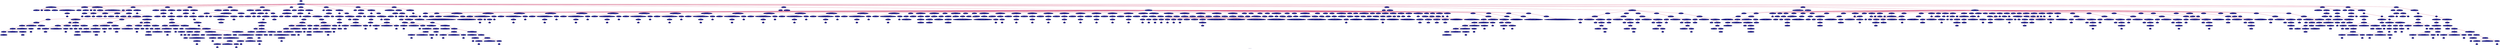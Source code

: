 
	digraph {

		graph[color = "lightcyan:mistyrose", fontcolor = "darkslateblue", fontname = serif, style = filled, label = "Catedraticos"];
		node[shape = egg, style = filled, color = "gray9", fillcolor = navyblue, fontcolor = white, peripheries = 2];
		edge[color = "deeppink:gray38:firebrick1"];

		n0[label="RAIZ"];
		n1[label="INSTRUCCIONES"];
		n0->n1;
		n2[label="DECLARACION ARREGLO"];
		n1->n2;
		n3[label="TIPO.ENTERO"];
		n2->n3;
		n4[label="1"];
		n2->n4;
		n5[label="vectornumeros"];
		n2->n5;
		n6[label="TIPO.ENTERO"];
		n2->n6;
		n7[label="EXPRESIONES DE LAS DIMENSIONES"];
		n2->n7;
		n8[label="PRIMITIVO"];
		n7->n8;
		n9[label="15"];
		n8->n9;
		n10[label="DECLARACION"];
		n1->n10;
		n11[label="indicefrase"];
		n10->n11;
		n12[label="DECLARACION ARREGLO"];
		n1->n12;
		n13[label="TIPO.CADENA"];
		n12->n13;
		n14[label="1"];
		n12->n14;
		n15[label="frase"];
		n12->n15;
		n16[label="TIPO.CADENA"];
		n12->n16;
		n17[label="EXPRESIONES DE LAS DIMENSIONES"];
		n12->n17;
		n18[label="PRIMITIVO"];
		n17->n18;
		n19[label="25"];
		n18->n19;
		n20[label="FUNCION"];
		n1->n20;
		n21[label="hanoi"];
		n20->n21;
		n22[label="PARAMETROS"];
		n20->n22;
		n23[label="PARAMETRO"];
		n22->n23;
		n24[label="TIPO.ENTERO"];
		n23->n24;
		n25[label="discos"];
		n23->n25;
		n26[label="PARAMETRO"];
		n22->n26;
		n27[label="TIPO.ENTERO"];
		n26->n27;
		n28[label="origen"];
		n26->n28;
		n29[label="PARAMETRO"];
		n22->n29;
		n30[label="TIPO.ENTERO"];
		n29->n30;
		n31[label="auxiliar"];
		n29->n31;
		n32[label="PARAMETRO"];
		n22->n32;
		n33[label="TIPO.ENTERO"];
		n32->n33;
		n34[label="destino"];
		n32->n34;
		n35[label="INSTRUCCIONES"];
		n20->n35;
		n36[label="IF"];
		n35->n36;
		n37[label="INSTRUCCIONES IF"];
		n36->n37;
		n38[label="IMPRIMIR"];
		n37->n38;
		n39[label="ARITMETICA"];
		n38->n39;
		n40[label="ARITMETICA"];
		n39->n40;
		n41[label="ARITMETICA"];
		n40->n41;
		n42[label="PRIMITIVO"];
		n41->n42;
		n43[label="mover disco de "];
		n42->n43;
		n44[label="OperadorAritmetico.MAS"];
		n41->n44;
		n45[label="IDENTIFICADOR"];
		n41->n45;
		n46[label="origen"];
		n45->n46;
		n47[label="OperadorAritmetico.MAS"];
		n40->n47;
		n48[label="PRIMITIVO"];
		n40->n48;
		n49[label=" a "];
		n48->n49;
		n50[label="OperadorAritmetico.MAS"];
		n39->n50;
		n51[label="IDENTIFICADOR"];
		n39->n51;
		n52[label="destino"];
		n51->n52;
		n53[label="INSTRUCCIONES ELSE"];
		n36->n53;
		n54[label="LLAMADA A FUNCION"];
		n53->n54;
		n55[label="hanoi"];
		n54->n55;
		n56[label="PARAMETROS"];
		n54->n56;
		n57[label="ARITMETICA"];
		n56->n57;
		n58[label="IDENTIFICADOR"];
		n57->n58;
		n59[label="discos"];
		n58->n59;
		n60[label="OperadorAritmetico.MENOS"];
		n57->n60;
		n61[label="PRIMITIVO"];
		n57->n61;
		n62[label="1"];
		n61->n62;
		n63[label="IDENTIFICADOR"];
		n56->n63;
		n64[label="origen"];
		n63->n64;
		n65[label="IDENTIFICADOR"];
		n56->n65;
		n66[label="destino"];
		n65->n66;
		n67[label="IDENTIFICADOR"];
		n56->n67;
		n68[label="auxiliar"];
		n67->n68;
		n69[label="IMPRIMIR"];
		n53->n69;
		n70[label="ARITMETICA"];
		n69->n70;
		n71[label="ARITMETICA"];
		n70->n71;
		n72[label="ARITMETICA"];
		n71->n72;
		n73[label="PRIMITIVO"];
		n72->n73;
		n74[label="mover disco de "];
		n73->n74;
		n75[label="OperadorAritmetico.MAS"];
		n72->n75;
		n76[label="IDENTIFICADOR"];
		n72->n76;
		n77[label="origen"];
		n76->n77;
		n78[label="OperadorAritmetico.MAS"];
		n71->n78;
		n79[label="PRIMITIVO"];
		n71->n79;
		n80[label=" a "];
		n79->n80;
		n81[label="OperadorAritmetico.MAS"];
		n70->n81;
		n82[label="IDENTIFICADOR"];
		n70->n82;
		n83[label="destino"];
		n82->n83;
		n84[label="LLAMADA A FUNCION"];
		n53->n84;
		n85[label="hanoi"];
		n84->n85;
		n86[label="PARAMETROS"];
		n84->n86;
		n87[label="ARITMETICA"];
		n86->n87;
		n88[label="IDENTIFICADOR"];
		n87->n88;
		n89[label="discos"];
		n88->n89;
		n90[label="OperadorAritmetico.MENOS"];
		n87->n90;
		n91[label="PRIMITIVO"];
		n87->n91;
		n92[label="1"];
		n91->n92;
		n93[label="IDENTIFICADOR"];
		n86->n93;
		n94[label="auxiliar"];
		n93->n94;
		n95[label="IDENTIFICADOR"];
		n86->n95;
		n96[label="origen"];
		n95->n96;
		n97[label="IDENTIFICADOR"];
		n86->n97;
		n98[label="destino"];
		n97->n98;
		n99[label="FUNCION"];
		n1->n99;
		n100[label="imprimirvector"];
		n99->n100;
		n101[label="PARAMETROS"];
		n99->n101;
		n102[label="PARAMETRO"];
		n101->n102;
		n103[label="TIPO.ENTERO"];
		n102->n103;
		n104[label="mivector"];
		n102->n104;
		n105[label="INSTRUCCIONES"];
		n99->n105;
		n106[label="FOR"];
		n105->n106;
		n107[label="INSTRUCCIONES"];
		n106->n107;
		n108[label="IMPRIMIR"];
		n107->n108;
		n109[label="ARITMETICA"];
		n108->n109;
		n110[label="ARITMETICA"];
		n109->n110;
		n111[label="ARITMETICA"];
		n110->n111;
		n112[label="PRIMITIVO"];
		n111->n112;
		n113[label="vectornumeros["];
		n112->n113;
		n114[label="OperadorAritmetico.MAS"];
		n111->n114;
		n115[label="IDENTIFICADOR"];
		n111->n115;
		n116[label="i"];
		n115->n116;
		n117[label="OperadorAritmetico.MAS"];
		n110->n117;
		n118[label="PRIMITIVO"];
		n110->n118;
		n119[label="] = "];
		n118->n119;
		n120[label="OperadorAritmetico.MAS"];
		n109->n120;
		n121[label="ACCESO ARREGLO"];
		n109->n121;
		n122[label="mivector"];
		n121->n122;
		n123[label="EXPRESIONES DE LAS DIMENSIONES"];
		n121->n123;
		n124[label="IDENTIFICADOR"];
		n123->n124;
		n125[label="i"];
		n124->n125;
		n126[label="FUNCION"];
		n1->n126;
		n127[label="bubblesort"];
		n126->n127;
		n128[label="PARAMETROS"];
		n126->n128;
		n129[label="PARAMETRO"];
		n128->n129;
		n130[label="TIPO.ENTERO"];
		n129->n130;
		n131[label="mivector"];
		n129->n131;
		n132[label="INSTRUCCIONES"];
		n126->n132;
		n133[label="FOR"];
		n132->n133;
		n134[label="INSTRUCCIONES"];
		n133->n134;
		n135[label="FOR"];
		n134->n135;
		n136[label="INSTRUCCIONES"];
		n135->n136;
		n137[label="IF"];
		n136->n137;
		n138[label="INSTRUCCIONES IF"];
		n137->n138;
		n139[label="DECLARACION"];
		n138->n139;
		n140[label="temp"];
		n139->n140;
		n141[label="ASIGNACION"];
		n138->n141;
		n142[label="temp"];
		n141->n142;
		n143[label="ACCESO ARREGLO"];
		n141->n143;
		n144[label="mivector"];
		n143->n144;
		n145[label="EXPRESIONES DE LAS DIMENSIONES"];
		n143->n145;
		n146[label="IDENTIFICADOR"];
		n145->n146;
		n147[label="j"];
		n146->n147;
		n148[label="MODIFICACION ARREGLO"];
		n138->n148;
		n149[label="mivector"];
		n148->n149;
		n150[label="EXPRESIONES DE LAS DIMENSIONES"];
		n148->n150;
		n151[label="IDENTIFICADOR"];
		n150->n151;
		n152[label="j"];
		n151->n152;
		n153[label="ACCESO ARREGLO"];
		n148->n153;
		n154[label="mivector"];
		n153->n154;
		n155[label="EXPRESIONES DE LAS DIMENSIONES"];
		n153->n155;
		n156[label="ARITMETICA"];
		n155->n156;
		n157[label="IDENTIFICADOR"];
		n156->n157;
		n158[label="j"];
		n157->n158;
		n159[label="OperadorAritmetico.MAS"];
		n156->n159;
		n160[label="PRIMITIVO"];
		n156->n160;
		n161[label="1"];
		n160->n161;
		n162[label="MODIFICACION ARREGLO"];
		n138->n162;
		n163[label="mivector"];
		n162->n163;
		n164[label="EXPRESIONES DE LAS DIMENSIONES"];
		n162->n164;
		n165[label="ARITMETICA"];
		n164->n165;
		n166[label="IDENTIFICADOR"];
		n165->n166;
		n167[label="j"];
		n166->n167;
		n168[label="OperadorAritmetico.MAS"];
		n165->n168;
		n169[label="PRIMITIVO"];
		n165->n169;
		n170[label="1"];
		n169->n170;
		n171[label="IDENTIFICADOR"];
		n162->n171;
		n172[label="temp"];
		n171->n172;
		n173[label="FUNCION"];
		n1->n173;
		n174[label="agregarvalorlista"];
		n173->n174;
		n175[label="PARAMETROS"];
		n173->n175;
		n176[label="PARAMETRO"];
		n175->n176;
		n177[label="TIPO.CADENA"];
		n176->n177;
		n178[label="letra"];
		n176->n178;
		n179[label="INSTRUCCIONES"];
		n173->n179;
		n180[label="MODIFICACION ARREGLO"];
		n179->n180;
		n181[label="frase"];
		n180->n181;
		n182[label="EXPRESIONES DE LAS DIMENSIONES"];
		n180->n182;
		n183[label="IDENTIFICADOR"];
		n182->n183;
		n184[label="indicefrase"];
		n183->n184;
		n185[label="IDENTIFICADOR"];
		n180->n185;
		n186[label="letra"];
		n185->n186;
		n187[label="DECREMENTO"];
		n179->n187;
		n188[label="indicefrase"];
		n187->n188;
		n189[label="FUNCION"];
		n1->n189;
		n190[label="mensajevolteado"];
		n189->n190;
		n191[label="PARAMETROS"];
		n189->n191;
		n192[label="PARAMETRO"];
		n191->n192;
		n193[label="TIPO.CADENA"];
		n192->n193;
		n194[label="milista"];
		n192->n194;
		n195[label="INSTRUCCIONES"];
		n189->n195;
		n196[label="DECLARACION"];
		n195->n196;
		n197[label="mensaje"];
		n196->n197;
		n198[label="FOR"];
		n195->n198;
		n199[label="INSTRUCCIONES"];
		n198->n199;
		n200[label="IF"];
		n199->n200;
		n201[label="INSTRUCCIONES IF"];
		n200->n201;
		n202[label="ASIGNACION"];
		n201->n202;
		n203[label="mensaje"];
		n202->n203;
		n204[label="ARITMETICA"];
		n202->n204;
		n205[label="IDENTIFICADOR"];
		n204->n205;
		n206[label="mensaje"];
		n205->n206;
		n207[label="OperadorAritmetico.MAS"];
		n204->n207;
		n208[label="ACCESO ARREGLO"];
		n204->n208;
		n209[label="milista"];
		n208->n209;
		n210[label="EXPRESIONES DE LAS DIMENSIONES"];
		n208->n210;
		n211[label="IDENTIFICADOR"];
		n210->n211;
		n212[label="i"];
		n211->n212;
		n213[label="RETURN"];
		n195->n213;
		n214[label="IDENTIFICADOR"];
		n213->n214;
		n215[label="mensaje"];
		n214->n215;
		n216[label="MAIN"];
		n1->n216;
		n217[label="INSTRUCCIONES"];
		n216->n217;
		n218[label="LLAMADA A FUNCION"];
		n217->n218;
		n219[label="archivo3"];
		n218->n219;
		n220[label="PARAMETROS"];
		n218->n220;
		n221[label="FUNCION"];
		n1->n221;
		n222[label="paroimpar"];
		n221->n222;
		n223[label="PARAMETROS"];
		n221->n223;
		n224[label="PARAMETRO"];
		n223->n224;
		n225[label="TIPO.ENTERO"];
		n224->n225;
		n226[label="a"];
		n224->n226;
		n227[label="INSTRUCCIONES"];
		n221->n227;
		n228[label="IF"];
		n227->n228;
		n229[label="INSTRUCCIONES IF"];
		n228->n229;
		n230[label="IMPRIMIR"];
		n229->n230;
		n231[label="ARITMETICA"];
		n230->n231;
		n232[label="ARITMETICA"];
		n231->n232;
		n233[label="ARITMETICA"];
		n232->n233;
		n234[label="PRIMITIVO"];
		n233->n234;
		n235[label="el numero '"];
		n234->n235;
		n236[label="OperadorAritmetico.MAS"];
		n233->n236;
		n237[label="IDENTIFICADOR"];
		n233->n237;
		n238[label="a"];
		n237->n238;
		n239[label="OperadorAritmetico.MAS"];
		n232->n239;
		n240[label="PRIMITIVO"];
		n232->n240;
		n241[label="'"];
		n240->n241;
		n242[label="OperadorAritmetico.MAS"];
		n231->n242;
		n243[label="PRIMITIVO"];
		n231->n243;
		n244[label=" es par"];
		n243->n244;
		n245[label="INSTRUCCIONES ELSE"];
		n228->n245;
		n246[label="IMPRIMIR"];
		n245->n246;
		n247[label="ARITMETICA"];
		n246->n247;
		n248[label="ARITMETICA"];
		n247->n248;
		n249[label="ARITMETICA"];
		n248->n249;
		n250[label="PRIMITIVO"];
		n249->n250;
		n251[label="el numero '"];
		n250->n251;
		n252[label="OperadorAritmetico.MAS"];
		n249->n252;
		n253[label="IDENTIFICADOR"];
		n249->n253;
		n254[label="a"];
		n253->n254;
		n255[label="OperadorAritmetico.MAS"];
		n248->n255;
		n256[label="PRIMITIVO"];
		n248->n256;
		n257[label="'"];
		n256->n257;
		n258[label="OperadorAritmetico.MAS"];
		n247->n258;
		n259[label="PRIMITIVO"];
		n247->n259;
		n260[label=" es impar"];
		n259->n260;
		n261[label="FUNCION"];
		n1->n261;
		n262[label="par"];
		n261->n262;
		n263[label="PARAMETROS"];
		n261->n263;
		n264[label="PARAMETRO"];
		n263->n264;
		n265[label="TIPO.ENTERO"];
		n264->n265;
		n266[label="nump"];
		n264->n266;
		n267[label="INSTRUCCIONES"];
		n261->n267;
		n268[label="IF"];
		n267->n268;
		n269[label="INSTRUCCIONES IF"];
		n268->n269;
		n270[label="RETURN"];
		n269->n270;
		n271[label="PRIMITIVO"];
		n270->n271;
		n272[label="1"];
		n271->n272;
		n273[label="RETURN"];
		n267->n273;
		n274[label="LLAMADA A FUNCION"];
		n273->n274;
		n275[label="impar"];
		n274->n275;
		n276[label="PARAMETROS"];
		n274->n276;
		n277[label="ARITMETICA"];
		n276->n277;
		n278[label="IDENTIFICADOR"];
		n277->n278;
		n279[label="nump"];
		n278->n279;
		n280[label="OperadorAritmetico.MENOS"];
		n277->n280;
		n281[label="PRIMITIVO"];
		n277->n281;
		n282[label="1"];
		n281->n282;
		n283[label="FUNCION"];
		n1->n283;
		n284[label="impar"];
		n283->n284;
		n285[label="PARAMETROS"];
		n283->n285;
		n286[label="PARAMETRO"];
		n285->n286;
		n287[label="TIPO.ENTERO"];
		n286->n287;
		n288[label="numi"];
		n286->n288;
		n289[label="INSTRUCCIONES"];
		n283->n289;
		n290[label="IF"];
		n289->n290;
		n291[label="INSTRUCCIONES IF"];
		n290->n291;
		n292[label="RETURN"];
		n291->n292;
		n293[label="PRIMITIVO"];
		n292->n293;
		n294[label="0"];
		n293->n294;
		n295[label="RETURN"];
		n289->n295;
		n296[label="LLAMADA A FUNCION"];
		n295->n296;
		n297[label="par"];
		n296->n297;
		n298[label="PARAMETROS"];
		n296->n298;
		n299[label="ARITMETICA"];
		n298->n299;
		n300[label="IDENTIFICADOR"];
		n299->n300;
		n301[label="numi"];
		n300->n301;
		n302[label="OperadorAritmetico.MENOS"];
		n299->n302;
		n303[label="PRIMITIVO"];
		n299->n303;
		n304[label="1"];
		n303->n304;
		n305[label="FUNCION"];
		n1->n305;
		n306[label="ackermanpuntosmenos"];
		n305->n306;
		n307[label="PARAMETROS"];
		n305->n307;
		n308[label="PARAMETRO"];
		n307->n308;
		n309[label="TIPO.ENTERO"];
		n308->n309;
		n310[label="m"];
		n308->n310;
		n311[label="PARAMETRO"];
		n307->n311;
		n312[label="TIPO.ENTERO"];
		n311->n312;
		n313[label="n"];
		n311->n313;
		n314[label="INSTRUCCIONES"];
		n305->n314;
		n315[label="IF"];
		n314->n315;
		n316[label="INSTRUCCIONES IF"];
		n315->n316;
		n317[label="RETURN"];
		n316->n317;
		n318[label="ARITMETICA"];
		n317->n318;
		n319[label="IDENTIFICADOR"];
		n318->n319;
		n320[label="n"];
		n319->n320;
		n321[label="OperadorAritmetico.MAS"];
		n318->n321;
		n322[label="PRIMITIVO"];
		n318->n322;
		n323[label="1"];
		n322->n323;
		n324[label="IF"];
		n315->n324;
		n325[label="INSTRUCCIONES IF"];
		n324->n325;
		n326[label="RETURN"];
		n325->n326;
		n327[label="LLAMADA A FUNCION"];
		n326->n327;
		n328[label="ackermanpuntosmenos"];
		n327->n328;
		n329[label="PARAMETROS"];
		n327->n329;
		n330[label="ARITMETICA"];
		n329->n330;
		n331[label="IDENTIFICADOR"];
		n330->n331;
		n332[label="m"];
		n331->n332;
		n333[label="OperadorAritmetico.MENOS"];
		n330->n333;
		n334[label="PRIMITIVO"];
		n330->n334;
		n335[label="1"];
		n334->n335;
		n336[label="PRIMITIVO"];
		n329->n336;
		n337[label="1"];
		n336->n337;
		n338[label="INSTRUCCIONES ELSE"];
		n324->n338;
		n339[label="RETURN"];
		n338->n339;
		n340[label="LLAMADA A FUNCION"];
		n339->n340;
		n341[label="ackermanpuntosmenos"];
		n340->n341;
		n342[label="PARAMETROS"];
		n340->n342;
		n343[label="ARITMETICA"];
		n342->n343;
		n344[label="IDENTIFICADOR"];
		n343->n344;
		n345[label="m"];
		n344->n345;
		n346[label="OperadorAritmetico.MENOS"];
		n343->n346;
		n347[label="PRIMITIVO"];
		n343->n347;
		n348[label="1"];
		n347->n348;
		n349[label="LLAMADA A FUNCION"];
		n342->n349;
		n350[label="ackermanpuntosmenos"];
		n349->n350;
		n351[label="PARAMETROS"];
		n349->n351;
		n352[label="IDENTIFICADOR"];
		n351->n352;
		n353[label="m"];
		n352->n353;
		n354[label="ARITMETICA"];
		n351->n354;
		n355[label="IDENTIFICADOR"];
		n354->n355;
		n356[label="n"];
		n355->n356;
		n357[label="OperadorAritmetico.MENOS"];
		n354->n357;
		n358[label="PRIMITIVO"];
		n354->n358;
		n359[label="1"];
		n358->n359;
		n360[label="FUNCION"];
		n1->n360;
		n361[label="archivo3"];
		n360->n361;
		n362[label="PARAMETROS"];
		n360->n362;
		n363[label="INSTRUCCIONES"];
		n360->n363;
		n364[label="IMPRIMIR"];
		n363->n364;
		n365[label="PRIMITIVO"];
		n364->n365;
		n366[label="====================archivo 3===================="];
		n365->n366;
		n367[label="IMPRIMIR"];
		n363->n367;
		n368[label="PRIMITIVO"];
		n367->n368;
		n369[label="**************seccion de vectores****************"];
		n368->n369;
		n370[label="MODIFICACION ARREGLO"];
		n363->n370;
		n371[label="vectornumeros"];
		n370->n371;
		n372[label="EXPRESIONES DE LAS DIMENSIONES"];
		n370->n372;
		n373[label="PRIMITIVO"];
		n372->n373;
		n374[label="0"];
		n373->n374;
		n375[label="PRIMITIVO"];
		n370->n375;
		n376[label="200"];
		n375->n376;
		n377[label="MODIFICACION ARREGLO"];
		n363->n377;
		n378[label="vectornumeros"];
		n377->n378;
		n379[label="EXPRESIONES DE LAS DIMENSIONES"];
		n377->n379;
		n380[label="PRIMITIVO"];
		n379->n380;
		n381[label="1"];
		n380->n381;
		n382[label="PRIMITIVO"];
		n377->n382;
		n383[label="26"];
		n382->n383;
		n384[label="MODIFICACION ARREGLO"];
		n363->n384;
		n385[label="vectornumeros"];
		n384->n385;
		n386[label="EXPRESIONES DE LAS DIMENSIONES"];
		n384->n386;
		n387[label="PRIMITIVO"];
		n386->n387;
		n388[label="2"];
		n387->n388;
		n389[label="PRIMITIVO"];
		n384->n389;
		n390[label="1"];
		n389->n390;
		n391[label="MODIFICACION ARREGLO"];
		n363->n391;
		n392[label="vectornumeros"];
		n391->n392;
		n393[label="EXPRESIONES DE LAS DIMENSIONES"];
		n391->n393;
		n394[label="PRIMITIVO"];
		n393->n394;
		n395[label="3"];
		n394->n395;
		n396[label="PRIMITIVO"];
		n391->n396;
		n397[label="15"];
		n396->n397;
		n398[label="MODIFICACION ARREGLO"];
		n363->n398;
		n399[label="vectornumeros"];
		n398->n399;
		n400[label="EXPRESIONES DE LAS DIMENSIONES"];
		n398->n400;
		n401[label="PRIMITIVO"];
		n400->n401;
		n402[label="4"];
		n401->n402;
		n403[label="PRIMITIVO"];
		n398->n403;
		n404[label="167"];
		n403->n404;
		n405[label="MODIFICACION ARREGLO"];
		n363->n405;
		n406[label="vectornumeros"];
		n405->n406;
		n407[label="EXPRESIONES DE LAS DIMENSIONES"];
		n405->n407;
		n408[label="PRIMITIVO"];
		n407->n408;
		n409[label="5"];
		n408->n409;
		n410[label="PRIMITIVO"];
		n405->n410;
		n411[label="0"];
		n410->n411;
		n412[label="MODIFICACION ARREGLO"];
		n363->n412;
		n413[label="vectornumeros"];
		n412->n413;
		n414[label="EXPRESIONES DE LAS DIMENSIONES"];
		n412->n414;
		n415[label="PRIMITIVO"];
		n414->n415;
		n416[label="6"];
		n415->n416;
		n417[label="PRIMITIVO"];
		n412->n417;
		n418[label="76"];
		n417->n418;
		n419[label="MODIFICACION ARREGLO"];
		n363->n419;
		n420[label="vectornumeros"];
		n419->n420;
		n421[label="EXPRESIONES DE LAS DIMENSIONES"];
		n419->n421;
		n422[label="PRIMITIVO"];
		n421->n422;
		n423[label="7"];
		n422->n423;
		n424[label="PRIMITIVO"];
		n419->n424;
		n425[label="94"];
		n424->n425;
		n426[label="MODIFICACION ARREGLO"];
		n363->n426;
		n427[label="vectornumeros"];
		n426->n427;
		n428[label="EXPRESIONES DE LAS DIMENSIONES"];
		n426->n428;
		n429[label="PRIMITIVO"];
		n428->n429;
		n430[label="8"];
		n429->n430;
		n431[label="PRIMITIVO"];
		n426->n431;
		n432[label="25"];
		n431->n432;
		n433[label="MODIFICACION ARREGLO"];
		n363->n433;
		n434[label="vectornumeros"];
		n433->n434;
		n435[label="EXPRESIONES DE LAS DIMENSIONES"];
		n433->n435;
		n436[label="PRIMITIVO"];
		n435->n436;
		n437[label="9"];
		n436->n437;
		n438[label="PRIMITIVO"];
		n433->n438;
		n439[label="44"];
		n438->n439;
		n440[label="MODIFICACION ARREGLO"];
		n363->n440;
		n441[label="vectornumeros"];
		n440->n441;
		n442[label="EXPRESIONES DE LAS DIMENSIONES"];
		n440->n442;
		n443[label="PRIMITIVO"];
		n442->n443;
		n444[label="10"];
		n443->n444;
		n445[label="PRIMITIVO"];
		n440->n445;
		n446[label="5"];
		n445->n446;
		n447[label="MODIFICACION ARREGLO"];
		n363->n447;
		n448[label="vectornumeros"];
		n447->n448;
		n449[label="EXPRESIONES DE LAS DIMENSIONES"];
		n447->n449;
		n450[label="PRIMITIVO"];
		n449->n450;
		n451[label="11"];
		n450->n451;
		n452[label="PRIMITIVO"];
		n447->n452;
		n453[label="59"];
		n452->n453;
		n454[label="MODIFICACION ARREGLO"];
		n363->n454;
		n455[label="vectornumeros"];
		n454->n455;
		n456[label="EXPRESIONES DE LAS DIMENSIONES"];
		n454->n456;
		n457[label="PRIMITIVO"];
		n456->n457;
		n458[label="12"];
		n457->n458;
		n459[label="PRIMITIVO"];
		n454->n459;
		n460[label="95"];
		n459->n460;
		n461[label="MODIFICACION ARREGLO"];
		n363->n461;
		n462[label="vectornumeros"];
		n461->n462;
		n463[label="EXPRESIONES DE LAS DIMENSIONES"];
		n461->n463;
		n464[label="PRIMITIVO"];
		n463->n464;
		n465[label="13"];
		n464->n465;
		n466[label="PRIMITIVO"];
		n461->n466;
		n467[label="10"];
		n466->n467;
		n468[label="MODIFICACION ARREGLO"];
		n363->n468;
		n469[label="vectornumeros"];
		n468->n469;
		n470[label="EXPRESIONES DE LAS DIMENSIONES"];
		n468->n470;
		n471[label="PRIMITIVO"];
		n470->n471;
		n472[label="14"];
		n471->n472;
		n473[label="PRIMITIVO"];
		n468->n473;
		n474[label="23"];
		n473->n474;
		n475[label="IMPRIMIR"];
		n363->n475;
		n476[label="PRIMITIVO"];
		n475->n476;
		n477[label="---vector desordenado---"];
		n476->n477;
		n478[label="LLAMADA A FUNCION"];
		n363->n478;
		n479[label="imprimirvector"];
		n478->n479;
		n480[label="PARAMETROS"];
		n478->n480;
		n481[label="IDENTIFICADOR"];
		n480->n481;
		n482[label="vectornumeros"];
		n481->n482;
		n483[label="LLAMADA A FUNCION"];
		n363->n483;
		n484[label="bubblesort"];
		n483->n484;
		n485[label="PARAMETROS"];
		n483->n485;
		n486[label="IDENTIFICADOR"];
		n485->n486;
		n487[label="vectornumeros"];
		n486->n487;
		n488[label="IMPRIMIR"];
		n363->n488;
		n489[label="PRIMITIVO"];
		n488->n489;
		n490[label="-----vector ordenado----"];
		n489->n490;
		n491[label="LLAMADA A FUNCION"];
		n363->n491;
		n492[label="imprimirvector"];
		n491->n492;
		n493[label="PARAMETROS"];
		n491->n493;
		n494[label="IDENTIFICADOR"];
		n493->n494;
		n495[label="vectornumeros"];
		n494->n495;
		n496[label="IMPRIMIR"];
		n363->n496;
		n497[label="PRIMITIVO"];
		n496->n497;
		n498[label="************fin de seccion vectores***************"];
		n497->n498;
		n499[label="IMPRIMIR"];
		n363->n499;
		n500[label="PRIMITIVO"];
		n499->n500;
		n501[label="****************seccion de listas****************"];
		n500->n501;
		n502[label="LLAMADA A FUNCION"];
		n363->n502;
		n503[label="agregarvalorlista"];
		n502->n503;
		n504[label="PARAMETROS"];
		n502->n504;
		n505[label="PRIMITIVO"];
		n504->n505;
		n506[label=")"];
		n505->n506;
		n507[label="LLAMADA A FUNCION"];
		n363->n507;
		n508[label="agregarvalorlista"];
		n507->n508;
		n509[label="PARAMETROS"];
		n507->n509;
		n510[label="PRIMITIVO"];
		n509->n510;
		n511[label=":"];
		n510->n511;
		n512[label="LLAMADA A FUNCION"];
		n363->n512;
		n513[label="agregarvalorlista"];
		n512->n513;
		n514[label="PARAMETROS"];
		n512->n514;
		n515[label="PRIMITIVO"];
		n514->n515;
		n516[label=" "];
		n515->n516;
		n517[label="LLAMADA A FUNCION"];
		n363->n517;
		n518[label="agregarvalorlista"];
		n517->n518;
		n519[label="PARAMETROS"];
		n517->n519;
		n520[label="PRIMITIVO"];
		n519->n520;
		n521[label="1"];
		n520->n521;
		n522[label="LLAMADA A FUNCION"];
		n363->n522;
		n523[label="agregarvalorlista"];
		n522->n523;
		n524[label="PARAMETROS"];
		n522->n524;
		n525[label="PRIMITIVO"];
		n524->n525;
		n526[label="i"];
		n525->n526;
		n527[label="LLAMADA A FUNCION"];
		n363->n527;
		n528[label="agregarvalorlista"];
		n527->n528;
		n529[label="PARAMETROS"];
		n527->n529;
		n530[label="PRIMITIVO"];
		n529->n530;
		n531[label="p"];
		n530->n531;
		n532[label="LLAMADA A FUNCION"];
		n363->n532;
		n533[label="agregarvalorlista"];
		n532->n533;
		n534[label="PARAMETROS"];
		n532->n534;
		n535[label="PRIMITIVO"];
		n534->n535;
		n536[label="m"];
		n535->n536;
		n537[label="LLAMADA A FUNCION"];
		n363->n537;
		n538[label="agregarvalorlista"];
		n537->n538;
		n539[label="PARAMETROS"];
		n537->n539;
		n540[label="PRIMITIVO"];
		n539->n540;
		n541[label="o"];
		n540->n541;
		n542[label="LLAMADA A FUNCION"];
		n363->n542;
		n543[label="agregarvalorlista"];
		n542->n543;
		n544[label="PARAMETROS"];
		n542->n544;
		n545[label="PRIMITIVO"];
		n544->n545;
		n546[label="c"];
		n545->n546;
		n547[label="LLAMADA A FUNCION"];
		n363->n547;
		n548[label="agregarvalorlista"];
		n547->n548;
		n549[label="PARAMETROS"];
		n547->n549;
		n550[label="PRIMITIVO"];
		n549->n550;
		n551[label=" "];
		n550->n551;
		n552[label="LLAMADA A FUNCION"];
		n363->n552;
		n553[label="agregarvalorlista"];
		n552->n553;
		n554[label="PARAMETROS"];
		n552->n554;
		n555[label="PRIMITIVO"];
		n554->n555;
		n556[label="e"];
		n555->n556;
		n557[label="LLAMADA A FUNCION"];
		n363->n557;
		n558[label="agregarvalorlista"];
		n557->n558;
		n559[label="PARAMETROS"];
		n557->n559;
		n560[label="PRIMITIVO"];
		n559->n560;
		n561[label="l"];
		n560->n561;
		n562[label="LLAMADA A FUNCION"];
		n363->n562;
		n563[label="agregarvalorlista"];
		n562->n563;
		n564[label="PARAMETROS"];
		n562->n564;
		n565[label="PRIMITIVO"];
		n564->n565;
		n566[label="a"];
		n565->n566;
		n567[label="LLAMADA A FUNCION"];
		n363->n567;
		n568[label="agregarvalorlista"];
		n567->n568;
		n569[label="PARAMETROS"];
		n567->n569;
		n570[label="PRIMITIVO"];
		n569->n570;
		n571[label="s"];
		n570->n571;
		n572[label="LLAMADA A FUNCION"];
		n363->n572;
		n573[label="agregarvalorlista"];
		n572->n573;
		n574[label="PARAMETROS"];
		n572->n574;
		n575[label="PRIMITIVO"];
		n574->n575;
		n576[label=" "];
		n575->n576;
		n577[label="LLAMADA A FUNCION"];
		n363->n577;
		n578[label="agregarvalorlista"];
		n577->n578;
		n579[label="PARAMETROS"];
		n577->n579;
		n580[label="PRIMITIVO"];
		n579->n580;
		n581[label="i"];
		n580->n581;
		n582[label="LLAMADA A FUNCION"];
		n363->n582;
		n583[label="agregarvalorlista"];
		n582->n583;
		n584[label="PARAMETROS"];
		n582->n584;
		n585[label="PRIMITIVO"];
		n584->n585;
		n586[label="s"];
		n585->n586;
		n587[label="IMPRIMIR"];
		n363->n587;
		n588[label="PRIMITIVO"];
		n587->n588;
		n589[label="el mensaje es:"];
		n588->n589;
		n590[label="IMPRIMIR"];
		n363->n590;
		n591[label="LLAMADA A FUNCION"];
		n590->n591;
		n592[label="mensajevolteado"];
		n591->n592;
		n593[label="PARAMETROS"];
		n591->n593;
		n594[label="IDENTIFICADOR"];
		n593->n594;
		n595[label="frase"];
		n594->n595;
		n596[label="IMPRIMIR"];
		n363->n596;
		n597[label="PRIMITIVO"];
		n596->n597;
		n598[label="************fin de seccion de listas**************"];
		n597->n598;
		n599[label="IMPRIMIR"];
		n363->n599;
		n600[label="PRIMITIVO"];
		n599->n600;
		n601[label="**************seccion de casteos***************"];
		n600->n601;
		n602[label="LLAMADA A FUNCION"];
		n363->n602;
		n603[label="casteos"];
		n602->n603;
		n604[label="PARAMETROS"];
		n602->n604;
		n605[label="IMPRIMIR"];
		n363->n605;
		n606[label="PRIMITIVO"];
		n605->n606;
		n607[label="************fin de seccion de casteos*************"];
		n606->n607;
		n608[label="IMPRIMIR"];
		n363->n608;
		n609[label="PRIMITIVO"];
		n608->n609;
		n610[label="**************seccion de nativas***************"];
		n609->n610;
		n611[label="LLAMADA A FUNCION"];
		n363->n611;
		n612[label="funcionesespecialesnativas"];
		n611->n612;
		n613[label="PARAMETROS"];
		n611->n613;
		n614[label="IMPRIMIR"];
		n363->n614;
		n615[label="PRIMITIVO"];
		n614->n615;
		n616[label="************fin de seccion de nativas*************"];
		n615->n616;
		n617[label="IMPRIMIR"];
		n363->n617;
		n618[label="PRIMITIVO"];
		n617->n618;
		n619[label="***********seccion de recursividad***************"];
		n618->n619;
		n620[label="IMPRIMIR"];
		n363->n620;
		n621[label="PRIMITIVO"];
		n620->n621;
		n622[label="---------------funcion fibonacci-----------------"];
		n621->n622;
		n623[label="LLAMADA A FUNCION"];
		n363->n623;
		n624[label="imprimir_fibonacci"];
		n623->n624;
		n625[label="PARAMETROS"];
		n623->n625;
		n626[label="PRIMITIVO"];
		n625->n626;
		n627[label="20"];
		n626->n627;
		n628[label="IMPRIMIR"];
		n363->n628;
		n629[label="PRIMITIVO"];
		n628->n629;
		n630[label="-------------------------------------------------"];
		n629->n630;
		n631[label="IMPRIMIR"];
		n363->n631;
		n632[label="PRIMITIVO"];
		n631->n632;
		n633[label="---------------funcion par-impar-----------------"];
		n632->n633;
		n634[label="LLAMADA A FUNCION"];
		n363->n634;
		n635[label="paroimpar"];
		n634->n635;
		n636[label="PARAMETROS"];
		n634->n636;
		n637[label="PRIMITIVO"];
		n636->n637;
		n638[label="71"];
		n637->n638;
		n639[label="IMPRIMIR"];
		n363->n639;
		n640[label="PRIMITIVO"];
		n639->n640;
		n641[label="-------------------------------------------------"];
		n640->n641;
		n642[label="IMPRIMIR"];
		n363->n642;
		n643[label="PRIMITIVO"];
		n642->n643;
		n644[label="----------------torres de hanoi------------------"];
		n643->n644;
		n645[label="DECLARACION"];
		n363->n645;
		n646[label="discos"];
		n645->n646;
		n647[label="DECLARACION"];
		n363->n647;
		n648[label="origen"];
		n647->n648;
		n649[label="DECLARACION"];
		n363->n649;
		n650[label="auxiliar"];
		n649->n650;
		n651[label="DECLARACION"];
		n363->n651;
		n652[label="destino"];
		n651->n652;
		n653[label="LLAMADA A FUNCION"];
		n363->n653;
		n654[label="hanoi"];
		n653->n654;
		n655[label="PARAMETROS"];
		n653->n655;
		n656[label="IDENTIFICADOR"];
		n655->n656;
		n657[label="discos"];
		n656->n657;
		n658[label="IDENTIFICADOR"];
		n655->n658;
		n659[label="origen"];
		n658->n659;
		n660[label="IDENTIFICADOR"];
		n655->n660;
		n661[label="auxiliar"];
		n660->n661;
		n662[label="IDENTIFICADOR"];
		n655->n662;
		n663[label="destino"];
		n662->n663;
		n664[label="IMPRIMIR"];
		n363->n664;
		n665[label="PRIMITIVO"];
		n664->n665;
		n666[label="-------------------------------------------------"];
		n665->n666;
		n667[label="IMPRIMIR"];
		n363->n667;
		n668[label="PRIMITIVO"];
		n667->n668;
		n669[label="---------------funcion ackermann-----------------"];
		n668->n669;
		n670[label="DECLARACION"];
		n363->n670;
		n671[label="m"];
		n670->n671;
		n672[label="DECLARACION"];
		n363->n672;
		n673[label="n"];
		n672->n673;
		n674[label="IMPRIMIR"];
		n363->n674;
		n675[label="ARITMETICA"];
		n674->n675;
		n676[label="ARITMETICA"];
		n675->n676;
		n677[label="ARITMETICA"];
		n676->n677;
		n678[label="ARITMETICA"];
		n677->n678;
		n679[label="ARITMETICA"];
		n678->n679;
		n680[label="PRIMITIVO"];
		n679->n680;
		n681[label="funcion de ackerman ("];
		n680->n681;
		n682[label="OperadorAritmetico.MAS"];
		n679->n682;
		n683[label="IDENTIFICADOR"];
		n679->n683;
		n684[label="m"];
		n683->n684;
		n685[label="OperadorAritmetico.MAS"];
		n678->n685;
		n686[label="PRIMITIVO"];
		n678->n686;
		n687[label=", "];
		n686->n687;
		n688[label="OperadorAritmetico.MAS"];
		n677->n688;
		n689[label="IDENTIFICADOR"];
		n677->n689;
		n690[label="n"];
		n689->n690;
		n691[label="OperadorAritmetico.MAS"];
		n676->n691;
		n692[label="PRIMITIVO"];
		n676->n692;
		n693[label=") = "];
		n692->n693;
		n694[label="OperadorAritmetico.MAS"];
		n675->n694;
		n695[label="LLAMADA A FUNCION"];
		n675->n695;
		n696[label="ackerman"];
		n695->n696;
		n697[label="PARAMETROS"];
		n695->n697;
		n698[label="IDENTIFICADOR"];
		n697->n698;
		n699[label="m"];
		n698->n699;
		n700[label="IDENTIFICADOR"];
		n697->n700;
		n701[label="n"];
		n700->n701;
		n702[label="IMPRIMIR"];
		n363->n702;
		n703[label="PRIMITIVO"];
		n702->n703;
		n704[label="-------------------------------------------------"];
		n703->n704;
		n705[label="IMPRIMIR"];
		n363->n705;
		n706[label="PRIMITIVO"];
		n705->n706;
		n707[label="*************fin de recursividad*****************"];
		n706->n707;
		n708[label="IMPRIMIR"];
		n363->n708;
		n709[label="PRIMITIVO"];
		n708->n709;
		n710[label="================================================="];
		n709->n710;
		n711[label="FUNCION"];
		n1->n711;
		n712[label="casteos"];
		n711->n712;
		n713[label="PARAMETROS"];
		n711->n713;
		n714[label="INSTRUCCIONES"];
		n711->n714;
		n715[label="IMPRIMIR"];
		n714->n715;
		n716[label="ARITMETICA"];
		n715->n716;
		n717[label="PRIMITIVO"];
		n716->n717;
		n718[label="int a "];
		n717->n718;
		n719[label="OperadorAritmetico.MAS"];
		n716->n719;
		n720[label="LLAMADA A FUNCION"];
		n716->n720;
		n721[label="typeof"];
		n720->n721;
		n722[label="PARAMETROS"];
		n720->n722;
		n723[label="CASTEO"];
		n722->n723;
		n724[label="TIPO.DECIMAL"];
		n723->n724;
		n725[label="PRIMITIVO"];
		n723->n725;
		n726[label="1789"];
		n725->n726;
		n727[label="IMPRIMIR"];
		n714->n727;
		n728[label="ARITMETICA"];
		n727->n728;
		n729[label="PRIMITIVO"];
		n728->n729;
		n730[label="double a "];
		n729->n730;
		n731[label="OperadorAritmetico.MAS"];
		n728->n731;
		n732[label="LLAMADA A FUNCION"];
		n728->n732;
		n733[label="typeof"];
		n732->n733;
		n734[label="PARAMETROS"];
		n732->n734;
		n735[label="CASTEO"];
		n734->n735;
		n736[label="TIPO.ENTERO"];
		n735->n736;
		n737[label="PRIMITIVO"];
		n735->n737;
		n738[label="258.2"];
		n737->n738;
		n739[label="IMPRIMIR"];
		n714->n739;
		n740[label="ARITMETICA"];
		n739->n740;
		n741[label="PRIMITIVO"];
		n740->n741;
		n742[label="char  a "];
		n741->n742;
		n743[label="OperadorAritmetico.MAS"];
		n740->n743;
		n744[label="LLAMADA A FUNCION"];
		n740->n744;
		n745[label="typeof"];
		n744->n745;
		n746[label="PARAMETROS"];
		n744->n746;
		n747[label="CASTEO"];
		n746->n747;
		n748[label="TIPO.DECIMAL"];
		n747->n748;
		n749[label="PRIMITIVO"];
		n747->n749;
		n750[label="f"];
		n749->n750;
		n751[label="IMPRIMIR"];
		n714->n751;
		n752[label="ARITMETICA"];
		n751->n752;
		n753[label="PRIMITIVO"];
		n752->n753;
		n754[label="int a "];
		n753->n754;
		n755[label="OperadorAritmetico.MAS"];
		n752->n755;
		n756[label="LLAMADA A FUNCION"];
		n752->n756;
		n757[label="typeof"];
		n756->n757;
		n758[label="PARAMETROS"];
		n756->n758;
		n759[label="CASTEO"];
		n758->n759;
		n760[label="TIPO.CHARACTER"];
		n759->n760;
		n761[label="PRIMITIVO"];
		n759->n761;
		n762[label="98"];
		n761->n762;
		n763[label="IMPRIMIR"];
		n714->n763;
		n764[label="ARITMETICA"];
		n763->n764;
		n765[label="PRIMITIVO"];
		n764->n765;
		n766[label="double a "];
		n765->n766;
		n767[label="OperadorAritmetico.MAS"];
		n764->n767;
		n768[label="LLAMADA A FUNCION"];
		n764->n768;
		n769[label="typeof"];
		n768->n769;
		n770[label="PARAMETROS"];
		n768->n770;
		n771[label="CASTEO"];
		n770->n771;
		n772[label="TIPO.CADENA"];
		n771->n772;
		n773[label="PRIMITIVO"];
		n771->n773;
		n774[label="2589.97"];
		n773->n774;
		n775[label="FUNCION"];
		n1->n775;
		n776[label="funcionesespecialesnativas"];
		n775->n776;
		n777[label="PARAMETROS"];
		n775->n777;
		n778[label="INSTRUCCIONES"];
		n775->n778;
		n779[label="IMPRIMIR"];
		n778->n779;
		n780[label="PRIMITIVO"];
		n779->n780;
		n781[label="------------------length-------------------"];
		n780->n781;
		n782[label="IMPRIMIR"];
		n778->n782;
		n783[label="ARITMETICA"];
		n782->n783;
		n784[label="ARITMETICA"];
		n783->n784;
		n785[label="PRIMITIVO"];
		n784->n785;
		n786[label="vectornumero es de "];
		n785->n786;
		n787[label="OperadorAritmetico.MAS"];
		n784->n787;
		n788[label="LLAMADA A FUNCION"];
		n784->n788;
		n789[label="length"];
		n788->n789;
		n790[label="PARAMETROS"];
		n788->n790;
		n791[label="IDENTIFICADOR"];
		n790->n791;
		n792[label="vectornumeros"];
		n791->n792;
		n793[label="OperadorAritmetico.MAS"];
		n783->n793;
		n794[label="PRIMITIVO"];
		n783->n794;
		n795[label=" elementos"];
		n794->n795;
		n796[label="DECLARACION"];
		n778->n796;
		n797[label="a"];
		n796->n797;
		n798[label="IMPRIMIR"];
		n778->n798;
		n799[label="PRIMITIVO"];
		n798->n799;
		n800[label="------------------tolower-------------------"];
		n799->n800;
		n801[label="IMPRIMIR"];
		n778->n801;
		n802[label="PRIMITIVO"];
		n801->n802;
		n803[label="sin tolower"];
		n802->n803;
		n804[label="IMPRIMIR"];
		n778->n804;
		n805[label="LLAMADA A FUNCION"];
		n804->n805;
		n806[label="tolower"];
		n805->n806;
		n807[label="PARAMETROS"];
		n805->n807;
		n808[label="PRIMITIVO"];
		n807->n808;
		n809[label="con tolower"];
		n808->n809;
		n810[label="IMPRIMIR"];
		n778->n810;
		n811[label="PRIMITIVO"];
		n810->n811;
		n812[label="------------------toupper-------------------"];
		n811->n812;
		n813[label="IMPRIMIR"];
		n778->n813;
		n814[label="PRIMITIVO"];
		n813->n814;
		n815[label="sin toupper"];
		n814->n815;
		n816[label="IMPRIMIR"];
		n778->n816;
		n817[label="LLAMADA A FUNCION"];
		n816->n817;
		n818[label="toupper"];
		n817->n818;
		n819[label="PARAMETROS"];
		n817->n819;
		n820[label="PRIMITIVO"];
		n819->n820;
		n821[label="con toupper"];
		n820->n821;
		n822[label="IMPRIMIR"];
		n778->n822;
		n823[label="PRIMITIVO"];
		n822->n823;
		n824[label="------------------truncate------------------"];
		n823->n824;
		n825[label="DECLARACION"];
		n778->n825;
		n826[label="b"];
		n825->n826;
		n827[label="IMPRIMIR"];
		n778->n827;
		n828[label="ARITMETICA"];
		n827->n828;
		n829[label="PRIMITIVO"];
		n828->n829;
		n830[label="sin truncate: "];
		n829->n830;
		n831[label="OperadorAritmetico.MAS"];
		n828->n831;
		n832[label="IDENTIFICADOR"];
		n828->n832;
		n833[label="b"];
		n832->n833;
		n834[label="DECLARACION"];
		n778->n834;
		n835[label="tempb"];
		n834->n835;
		n836[label="ASIGNACION"];
		n778->n836;
		n837[label="b"];
		n836->n837;
		n838[label="PRIMITIVO"];
		n836->n838;
		n839[label="null"];
		n838->n839;
		n840[label="ASIGNACION"];
		n778->n840;
		n841[label="b"];
		n840->n841;
		n842[label="LLAMADA A FUNCION"];
		n840->n842;
		n843[label="truncate"];
		n842->n843;
		n844[label="PARAMETROS"];
		n842->n844;
		n845[label="IDENTIFICADOR"];
		n844->n845;
		n846[label="tempb"];
		n845->n846;
		n847[label="IMPRIMIR"];
		n778->n847;
		n848[label="ARITMETICA"];
		n847->n848;
		n849[label="PRIMITIVO"];
		n848->n849;
		n850[label="con truncate "];
		n849->n850;
		n851[label="OperadorAritmetico.MAS"];
		n848->n851;
		n852[label="IDENTIFICADOR"];
		n848->n852;
		n853[label="b"];
		n852->n853;
		n854[label="IMPRIMIR"];
		n778->n854;
		n855[label="PRIMITIVO"];
		n854->n855;
		n856[label="------------------round-------------------"];
		n855->n856;
		n857[label="DECLARACION"];
		n778->n857;
		n858[label="c"];
		n857->n858;
		n859[label="IMPRIMIR"];
		n778->n859;
		n860[label="ARITMETICA"];
		n859->n860;
		n861[label="PRIMITIVO"];
		n860->n861;
		n862[label="sin round: "];
		n861->n862;
		n863[label="OperadorAritmetico.MAS"];
		n860->n863;
		n864[label="IDENTIFICADOR"];
		n860->n864;
		n865[label="c"];
		n864->n865;
		n866[label="DECLARACION"];
		n778->n866;
		n867[label="tempc"];
		n866->n867;
		n868[label="ASIGNACION"];
		n778->n868;
		n869[label="c"];
		n868->n869;
		n870[label="PRIMITIVO"];
		n868->n870;
		n871[label="null"];
		n870->n871;
		n872[label="ASIGNACION"];
		n778->n872;
		n873[label="c"];
		n872->n873;
		n874[label="LLAMADA A FUNCION"];
		n872->n874;
		n875[label="round"];
		n874->n875;
		n876[label="PARAMETROS"];
		n874->n876;
		n877[label="IDENTIFICADOR"];
		n876->n877;
		n878[label="tempc"];
		n877->n878;
		n879[label="IMPRIMIR"];
		n778->n879;
		n880[label="ARITMETICA"];
		n879->n880;
		n881[label="PRIMITIVO"];
		n880->n881;
		n882[label="con round "];
		n881->n882;
		n883[label="OperadorAritmetico.MAS"];
		n880->n883;
		n884[label="IDENTIFICADOR"];
		n880->n884;
		n885[label="c"];
		n884->n885;
		n886[label="DECLARACION"];
		n778->n886;
		n887[label="cc"];
		n886->n887;
		n888[label="IMPRIMIR"];
		n778->n888;
		n889[label="ARITMETICA"];
		n888->n889;
		n890[label="PRIMITIVO"];
		n889->n890;
		n891[label="sin round: "];
		n890->n891;
		n892[label="OperadorAritmetico.MAS"];
		n889->n892;
		n893[label="IDENTIFICADOR"];
		n889->n893;
		n894[label="cc"];
		n893->n894;
		n895[label="DECLARACION"];
		n778->n895;
		n896[label="tempcc"];
		n895->n896;
		n897[label="ASIGNACION"];
		n778->n897;
		n898[label="cc"];
		n897->n898;
		n899[label="PRIMITIVO"];
		n897->n899;
		n900[label="null"];
		n899->n900;
		n901[label="ASIGNACION"];
		n778->n901;
		n902[label="cc"];
		n901->n902;
		n903[label="LLAMADA A FUNCION"];
		n901->n903;
		n904[label="round"];
		n903->n904;
		n905[label="PARAMETROS"];
		n903->n905;
		n906[label="IDENTIFICADOR"];
		n905->n906;
		n907[label="tempcc"];
		n906->n907;
		n908[label="IMPRIMIR"];
		n778->n908;
		n909[label="ARITMETICA"];
		n908->n909;
		n910[label="PRIMITIVO"];
		n909->n910;
		n911[label="con round "];
		n910->n911;
		n912[label="OperadorAritmetico.MAS"];
		n909->n912;
		n913[label="IDENTIFICADOR"];
		n909->n913;
		n914[label="cc"];
		n913->n914;
		n915[label="IMPRIMIR"];
		n778->n915;
		n916[label="PRIMITIVO"];
		n915->n916;
		n917[label="-----------------typeof--------------------"];
		n916->n917;
		n918[label="DECLARACION"];
		n778->n918;
		n919[label="x"];
		n918->n919;
		n920[label="DECLARACION"];
		n778->n920;
		n921[label="y"];
		n920->n921;
		n922[label="DECLARACION"];
		n778->n922;
		n923[label="z"];
		n922->n923;
		n924[label="DECLARACION"];
		n778->n924;
		n925[label="xx"];
		n924->n925;
		n926[label="DECLARACION"];
		n778->n926;
		n927[label="yy"];
		n926->n927;
		n928[label="IMPRIMIR"];
		n778->n928;
		n929[label="ARITMETICA"];
		n928->n929;
		n930[label="PRIMITIVO"];
		n929->n930;
		n931[label="tipo: "];
		n930->n931;
		n932[label="OperadorAritmetico.MAS"];
		n929->n932;
		n933[label="LLAMADA A FUNCION"];
		n929->n933;
		n934[label="typeof"];
		n933->n934;
		n935[label="PARAMETROS"];
		n933->n935;
		n936[label="IDENTIFICADOR"];
		n935->n936;
		n937[label="x"];
		n936->n937;
		n938[label="IMPRIMIR"];
		n778->n938;
		n939[label="ARITMETICA"];
		n938->n939;
		n940[label="PRIMITIVO"];
		n939->n940;
		n941[label="tipo: "];
		n940->n941;
		n942[label="OperadorAritmetico.MAS"];
		n939->n942;
		n943[label="LLAMADA A FUNCION"];
		n939->n943;
		n944[label="typeof"];
		n943->n944;
		n945[label="PARAMETROS"];
		n943->n945;
		n946[label="IDENTIFICADOR"];
		n945->n946;
		n947[label="y"];
		n946->n947;
		n948[label="IMPRIMIR"];
		n778->n948;
		n949[label="ARITMETICA"];
		n948->n949;
		n950[label="PRIMITIVO"];
		n949->n950;
		n951[label="tipo: "];
		n950->n951;
		n952[label="OperadorAritmetico.MAS"];
		n949->n952;
		n953[label="LLAMADA A FUNCION"];
		n949->n953;
		n954[label="typeof"];
		n953->n954;
		n955[label="PARAMETROS"];
		n953->n955;
		n956[label="IDENTIFICADOR"];
		n955->n956;
		n957[label="z"];
		n956->n957;
		n958[label="IMPRIMIR"];
		n778->n958;
		n959[label="ARITMETICA"];
		n958->n959;
		n960[label="PRIMITIVO"];
		n959->n960;
		n961[label="tipo: "];
		n960->n961;
		n962[label="OperadorAritmetico.MAS"];
		n959->n962;
		n963[label="LLAMADA A FUNCION"];
		n959->n963;
		n964[label="typeof"];
		n963->n964;
		n965[label="PARAMETROS"];
		n963->n965;
		n966[label="IDENTIFICADOR"];
		n965->n966;
		n967[label="xx"];
		n966->n967;
		n968[label="IMPRIMIR"];
		n778->n968;
		n969[label="ARITMETICA"];
		n968->n969;
		n970[label="PRIMITIVO"];
		n969->n970;
		n971[label="tipo: "];
		n970->n971;
		n972[label="OperadorAritmetico.MAS"];
		n969->n972;
		n973[label="LLAMADA A FUNCION"];
		n969->n973;
		n974[label="typeof"];
		n973->n974;
		n975[label="PARAMETROS"];
		n973->n975;
		n976[label="IDENTIFICADOR"];
		n975->n976;
		n977[label="yy"];
		n976->n977;
		n978[label="IMPRIMIR"];
		n778->n978;
		n979[label="PRIMITIVO"];
		n978->n979;
		n980[label="------------------length-------------------"];
		n979->n980;
		n981[label="DECLARACION"];
		n778->n981;
		n982[label="cadena"];
		n981->n982;
		n983[label="IMPRIMIR"];
		n778->n983;
		n984[label="ARITMETICA"];
		n983->n984;
		n985[label="PRIMITIVO"];
		n984->n985;
		n986[label="tamaño: "];
		n985->n986;
		n987[label="OperadorAritmetico.MAS"];
		n984->n987;
		n988[label="LLAMADA A FUNCION"];
		n984->n988;
		n989[label="length"];
		n988->n989;
		n990[label="PARAMETROS"];
		n988->n990;
		n991[label="IDENTIFICADOR"];
		n990->n991;
		n992[label="cadena"];
		n991->n992;
		n993[label="IMPRIMIR"];
		n778->n993;
		n994[label="PRIMITIVO"];
		n993->n994;
		n995[label="------------------tostring-------------------"];
		n994->n995;
		n996[label="DECLARACION"];
		n778->n996;
		n997[label="numero"];
		n996->n997;
		n998[label="IMPRIMIR"];
		n778->n998;
		n999[label="ARITMETICA"];
		n998->n999;
		n1000[label="PRIMITIVO"];
		n999->n1000;
		n1001[label="tipo: "];
		n1000->n1001;
		n1002[label="OperadorAritmetico.MAS"];
		n999->n1002;
		n1003[label="LLAMADA A FUNCION"];
		n999->n1003;
		n1004[label="typeof"];
		n1003->n1004;
		n1005[label="PARAMETROS"];
		n1003->n1005;
		n1006[label="IDENTIFICADOR"];
		n1005->n1006;
		n1007[label="numero"];
		n1006->n1007;
		n1008[label="IMPRIMIR"];
		n778->n1008;
		n1009[label="ARITMETICA"];
		n1008->n1009;
		n1010[label="PRIMITIVO"];
		n1009->n1010;
		n1011[label="tipo: "];
		n1010->n1011;
		n1012[label="OperadorAritmetico.MAS"];
		n1009->n1012;
		n1013[label="LLAMADA A FUNCION"];
		n1009->n1013;
		n1014[label="typeof"];
		n1013->n1014;
		n1015[label="PARAMETROS"];
		n1013->n1015;
		n1016[label="CASTEO"];
		n1015->n1016;
		n1017[label="TIPO.CADENA"];
		n1016->n1017;
		n1018[label="IDENTIFICADOR"];
		n1016->n1018;
		n1019[label="numero"];
		n1018->n1019;
		n1020[label="FUNCION"];
		n1->n1020;
		n1021[label="imprimir_fibonacci"];
		n1020->n1021;
		n1022[label="PARAMETROS"];
		n1020->n1022;
		n1023[label="PARAMETRO"];
		n1022->n1023;
		n1024[label="TIPO.ENTERO"];
		n1023->n1024;
		n1025[label="valor"];
		n1023->n1025;
		n1026[label="INSTRUCCIONES"];
		n1020->n1026;
		n1027[label="IMPRIMIR"];
		n1026->n1027;
		n1028[label="ARITMETICA"];
		n1027->n1028;
		n1029[label="ARITMETICA"];
		n1028->n1029;
		n1030[label="ARITMETICA"];
		n1029->n1030;
		n1031[label="PRIMITIVO"];
		n1030->n1031;
		n1032[label="resultado de fibonacci("];
		n1031->n1032;
		n1033[label="OperadorAritmetico.MAS"];
		n1030->n1033;
		n1034[label="IDENTIFICADOR"];
		n1030->n1034;
		n1035[label="valor"];
		n1034->n1035;
		n1036[label="OperadorAritmetico.MAS"];
		n1029->n1036;
		n1037[label="PRIMITIVO"];
		n1029->n1037;
		n1038[label=") = "];
		n1037->n1038;
		n1039[label="OperadorAritmetico.MAS"];
		n1028->n1039;
		n1040[label="LLAMADA A FUNCION"];
		n1028->n1040;
		n1041[label="fibonacci"];
		n1040->n1041;
		n1042[label="PARAMETROS"];
		n1040->n1042;
		n1043[label="IDENTIFICADOR"];
		n1042->n1043;
		n1044[label="valor"];
		n1043->n1044;
		n1045[label="FUNCION"];
		n1->n1045;
		n1046[label="fibonacci"];
		n1045->n1046;
		n1047[label="PARAMETROS"];
		n1045->n1047;
		n1048[label="PARAMETRO"];
		n1047->n1048;
		n1049[label="TIPO.ENTERO"];
		n1048->n1049;
		n1050[label="n"];
		n1048->n1050;
		n1051[label="INSTRUCCIONES"];
		n1045->n1051;
		n1052[label="IF"];
		n1051->n1052;
		n1053[label="INSTRUCCIONES IF"];
		n1052->n1053;
		n1054[label="RETURN"];
		n1053->n1054;
		n1055[label="ARITMETICA"];
		n1054->n1055;
		n1056[label="LLAMADA A FUNCION"];
		n1055->n1056;
		n1057[label="fibonacci"];
		n1056->n1057;
		n1058[label="PARAMETROS"];
		n1056->n1058;
		n1059[label="ARITMETICA"];
		n1058->n1059;
		n1060[label="IDENTIFICADOR"];
		n1059->n1060;
		n1061[label="n"];
		n1060->n1061;
		n1062[label="OperadorAritmetico.MENOS"];
		n1059->n1062;
		n1063[label="PRIMITIVO"];
		n1059->n1063;
		n1064[label="1"];
		n1063->n1064;
		n1065[label="OperadorAritmetico.MAS"];
		n1055->n1065;
		n1066[label="LLAMADA A FUNCION"];
		n1055->n1066;
		n1067[label="fibonacci"];
		n1066->n1067;
		n1068[label="PARAMETROS"];
		n1066->n1068;
		n1069[label="ARITMETICA"];
		n1068->n1069;
		n1070[label="IDENTIFICADOR"];
		n1069->n1070;
		n1071[label="n"];
		n1070->n1071;
		n1072[label="OperadorAritmetico.MENOS"];
		n1069->n1072;
		n1073[label="PRIMITIVO"];
		n1069->n1073;
		n1074[label="2"];
		n1073->n1074;
		n1075[label="IF"];
		n1052->n1075;
		n1076[label="INSTRUCCIONES IF"];
		n1075->n1076;
		n1077[label="RETURN"];
		n1076->n1077;
		n1078[label="PRIMITIVO"];
		n1077->n1078;
		n1079[label="1"];
		n1078->n1079;
		n1080[label="IF"];
		n1075->n1080;
		n1081[label="INSTRUCCIONES IF"];
		n1080->n1081;
		n1082[label="RETURN"];
		n1081->n1082;
		n1083[label="PRIMITIVO"];
		n1082->n1083;
		n1084[label="0"];
		n1083->n1084;
		n1085[label="INSTRUCCIONES ELSE"];
		n1080->n1085;
		n1086[label="IMPRIMIR"];
		n1085->n1086;
		n1087[label="PRIMITIVO"];
		n1086->n1087;
		n1088[label="error"];
		n1087->n1088;
		n1089[label="RETURN"];
		n1085->n1089;
		n1090[label="PRIMITIVO"];
		n1089->n1090;
		n1091[label="0"];
		n1090->n1091;
		n1092[label="FUNCION"];
		n1->n1092;
		n1093[label="ackerman"];
		n1092->n1093;
		n1094[label="PARAMETROS"];
		n1092->n1094;
		n1095[label="PARAMETRO"];
		n1094->n1095;
		n1096[label="TIPO.ENTERO"];
		n1095->n1096;
		n1097[label="m"];
		n1095->n1097;
		n1098[label="PARAMETRO"];
		n1094->n1098;
		n1099[label="TIPO.ENTERO"];
		n1098->n1099;
		n1100[label="n"];
		n1098->n1100;
		n1101[label="INSTRUCCIONES"];
		n1092->n1101;
		n1102[label="IF"];
		n1101->n1102;
		n1103[label="INSTRUCCIONES IF"];
		n1102->n1103;
		n1104[label="RETURN"];
		n1103->n1104;
		n1105[label="ARITMETICA"];
		n1104->n1105;
		n1106[label="IDENTIFICADOR"];
		n1105->n1106;
		n1107[label="n"];
		n1106->n1107;
		n1108[label="OperadorAritmetico.MAS"];
		n1105->n1108;
		n1109[label="PRIMITIVO"];
		n1105->n1109;
		n1110[label="1"];
		n1109->n1110;
		n1111[label="IF"];
		n1102->n1111;
		n1112[label="INSTRUCCIONES IF"];
		n1111->n1112;
		n1113[label="RETURN"];
		n1112->n1113;
		n1114[label="LLAMADA A FUNCION"];
		n1113->n1114;
		n1115[label="ackerman"];
		n1114->n1115;
		n1116[label="PARAMETROS"];
		n1114->n1116;
		n1117[label="ARITMETICA"];
		n1116->n1117;
		n1118[label="IDENTIFICADOR"];
		n1117->n1118;
		n1119[label="m"];
		n1118->n1119;
		n1120[label="OperadorAritmetico.MENOS"];
		n1117->n1120;
		n1121[label="PRIMITIVO"];
		n1117->n1121;
		n1122[label="1"];
		n1121->n1122;
		n1123[label="PRIMITIVO"];
		n1116->n1123;
		n1124[label="1"];
		n1123->n1124;
		n1125[label="INSTRUCCIONES ELSE"];
		n1111->n1125;
		n1126[label="RETURN"];
		n1125->n1126;
		n1127[label="LLAMADA A FUNCION"];
		n1126->n1127;
		n1128[label="ackerman"];
		n1127->n1128;
		n1129[label="PARAMETROS"];
		n1127->n1129;
		n1130[label="ARITMETICA"];
		n1129->n1130;
		n1131[label="IDENTIFICADOR"];
		n1130->n1131;
		n1132[label="m"];
		n1131->n1132;
		n1133[label="OperadorAritmetico.MENOS"];
		n1130->n1133;
		n1134[label="PRIMITIVO"];
		n1130->n1134;
		n1135[label="1"];
		n1134->n1135;
		n1136[label="LLAMADA A FUNCION"];
		n1129->n1136;
		n1137[label="ackerman"];
		n1136->n1137;
		n1138[label="PARAMETROS"];
		n1136->n1138;
		n1139[label="IDENTIFICADOR"];
		n1138->n1139;
		n1140[label="m"];
		n1139->n1140;
		n1141[label="ARITMETICA"];
		n1138->n1141;
		n1142[label="IDENTIFICADOR"];
		n1141->n1142;
		n1143[label="n"];
		n1142->n1143;
		n1144[label="OperadorAritmetico.MENOS"];
		n1141->n1144;
		n1145[label="PRIMITIVO"];
		n1141->n1145;
		n1146[label="1"];
		n1145->n1146;
	}